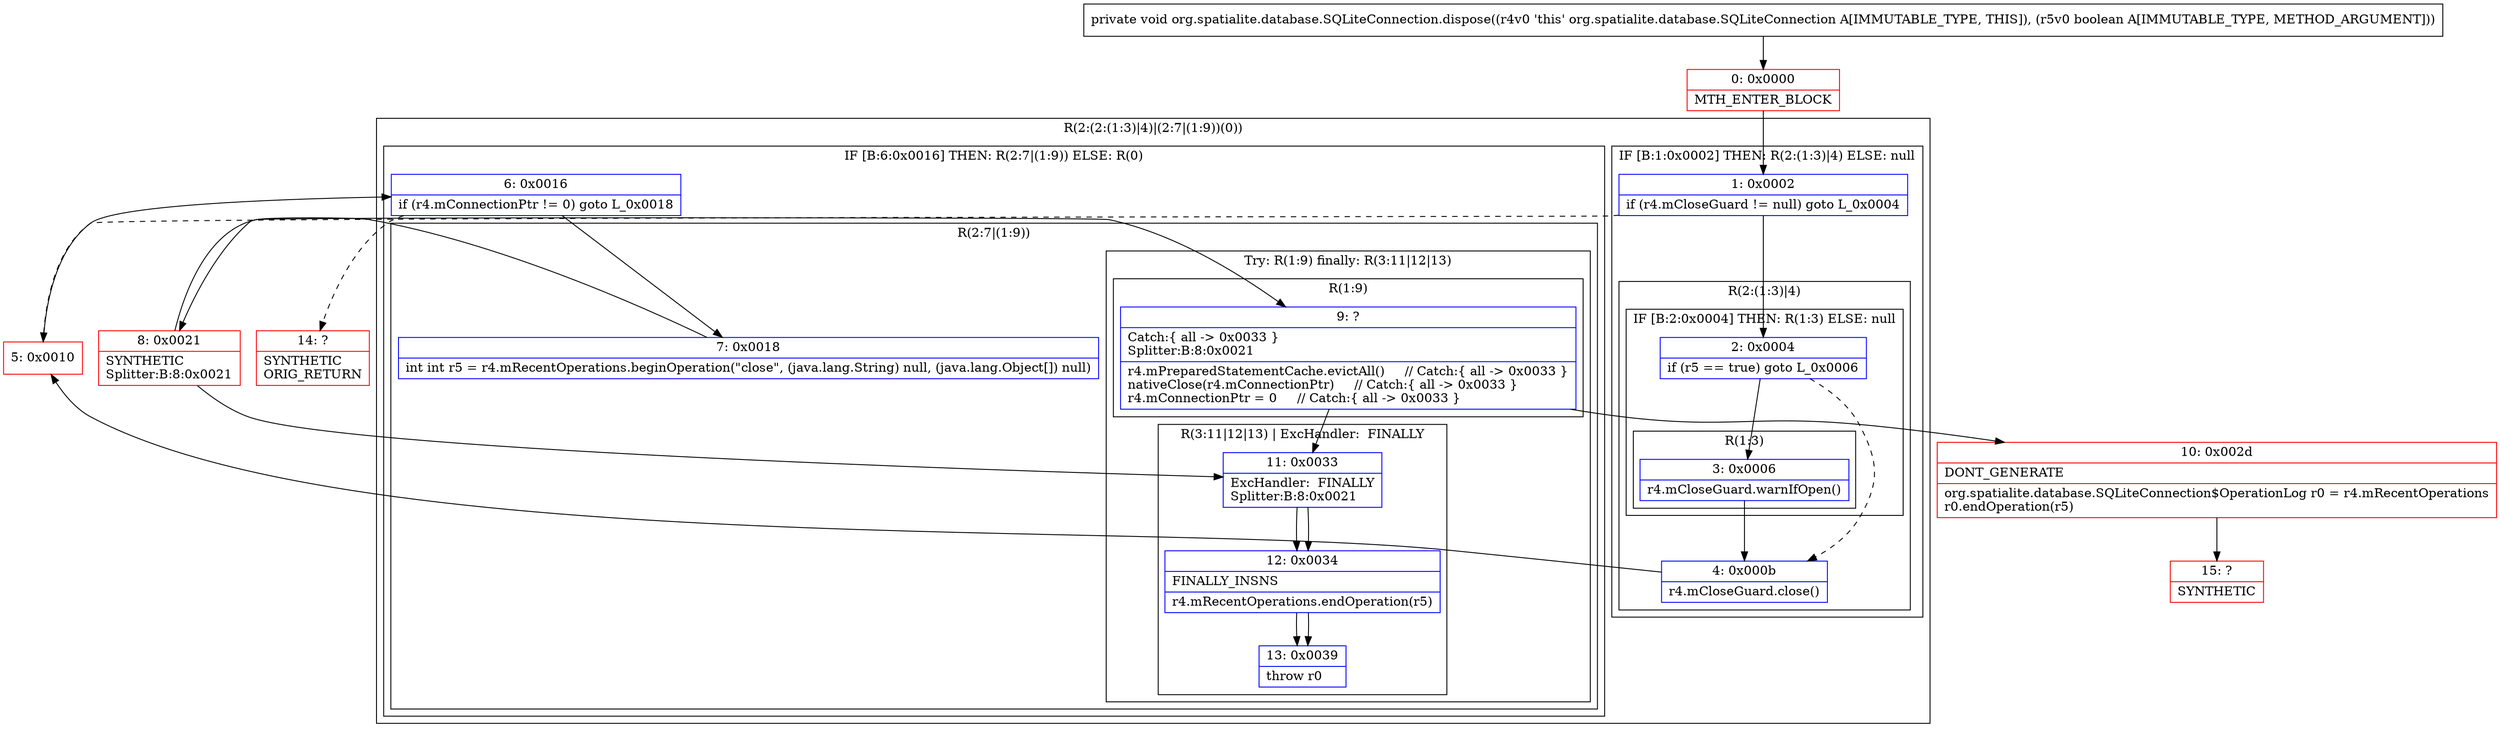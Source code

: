 digraph "CFG fororg.spatialite.database.SQLiteConnection.dispose(Z)V" {
subgraph cluster_Region_1710244926 {
label = "R(2:(2:(1:3)|4)|(2:7|(1:9))(0))";
node [shape=record,color=blue];
subgraph cluster_IfRegion_1975826097 {
label = "IF [B:1:0x0002] THEN: R(2:(1:3)|4) ELSE: null";
node [shape=record,color=blue];
Node_1 [shape=record,label="{1\:\ 0x0002|if (r4.mCloseGuard != null) goto L_0x0004\l}"];
subgraph cluster_Region_909024489 {
label = "R(2:(1:3)|4)";
node [shape=record,color=blue];
subgraph cluster_IfRegion_516305842 {
label = "IF [B:2:0x0004] THEN: R(1:3) ELSE: null";
node [shape=record,color=blue];
Node_2 [shape=record,label="{2\:\ 0x0004|if (r5 == true) goto L_0x0006\l}"];
subgraph cluster_Region_2037401056 {
label = "R(1:3)";
node [shape=record,color=blue];
Node_3 [shape=record,label="{3\:\ 0x0006|r4.mCloseGuard.warnIfOpen()\l}"];
}
}
Node_4 [shape=record,label="{4\:\ 0x000b|r4.mCloseGuard.close()\l}"];
}
}
subgraph cluster_IfRegion_693179713 {
label = "IF [B:6:0x0016] THEN: R(2:7|(1:9)) ELSE: R(0)";
node [shape=record,color=blue];
Node_6 [shape=record,label="{6\:\ 0x0016|if (r4.mConnectionPtr != 0) goto L_0x0018\l}"];
subgraph cluster_Region_693481491 {
label = "R(2:7|(1:9))";
node [shape=record,color=blue];
Node_7 [shape=record,label="{7\:\ 0x0018|int int r5 = r4.mRecentOperations.beginOperation(\"close\", (java.lang.String) null, (java.lang.Object[]) null)\l}"];
subgraph cluster_TryCatchRegion_1809456470 {
label = "Try: R(1:9) finally: R(3:11|12|13)";
node [shape=record,color=blue];
subgraph cluster_Region_1143928892 {
label = "R(1:9)";
node [shape=record,color=blue];
Node_9 [shape=record,label="{9\:\ ?|Catch:\{ all \-\> 0x0033 \}\lSplitter:B:8:0x0021\l|r4.mPreparedStatementCache.evictAll()     \/\/ Catch:\{ all \-\> 0x0033 \}\lnativeClose(r4.mConnectionPtr)     \/\/ Catch:\{ all \-\> 0x0033 \}\lr4.mConnectionPtr = 0     \/\/ Catch:\{ all \-\> 0x0033 \}\l}"];
}
subgraph cluster_Region_1925440982 {
label = "R(3:11|12|13) | ExcHandler:  FINALLY\l";
node [shape=record,color=blue];
Node_11 [shape=record,label="{11\:\ 0x0033|ExcHandler:  FINALLY\lSplitter:B:8:0x0021\l}"];
Node_12 [shape=record,label="{12\:\ 0x0034|FINALLY_INSNS\l|r4.mRecentOperations.endOperation(r5)\l}"];
Node_13 [shape=record,label="{13\:\ 0x0039|throw r0\l}"];
}
}
}
subgraph cluster_Region_1057679900 {
label = "R(0)";
node [shape=record,color=blue];
}
}
}
subgraph cluster_Region_1925440982 {
label = "R(3:11|12|13) | ExcHandler:  FINALLY\l";
node [shape=record,color=blue];
Node_11 [shape=record,label="{11\:\ 0x0033|ExcHandler:  FINALLY\lSplitter:B:8:0x0021\l}"];
Node_12 [shape=record,label="{12\:\ 0x0034|FINALLY_INSNS\l|r4.mRecentOperations.endOperation(r5)\l}"];
Node_13 [shape=record,label="{13\:\ 0x0039|throw r0\l}"];
}
Node_0 [shape=record,color=red,label="{0\:\ 0x0000|MTH_ENTER_BLOCK\l}"];
Node_5 [shape=record,color=red,label="{5\:\ 0x0010}"];
Node_8 [shape=record,color=red,label="{8\:\ 0x0021|SYNTHETIC\lSplitter:B:8:0x0021\l}"];
Node_10 [shape=record,color=red,label="{10\:\ 0x002d|DONT_GENERATE\l|org.spatialite.database.SQLiteConnection$OperationLog r0 = r4.mRecentOperations\lr0.endOperation(r5)\l}"];
Node_14 [shape=record,color=red,label="{14\:\ ?|SYNTHETIC\lORIG_RETURN\l}"];
Node_15 [shape=record,color=red,label="{15\:\ ?|SYNTHETIC\l}"];
MethodNode[shape=record,label="{private void org.spatialite.database.SQLiteConnection.dispose((r4v0 'this' org.spatialite.database.SQLiteConnection A[IMMUTABLE_TYPE, THIS]), (r5v0 boolean A[IMMUTABLE_TYPE, METHOD_ARGUMENT])) }"];
MethodNode -> Node_0;
Node_1 -> Node_2;
Node_1 -> Node_5[style=dashed];
Node_2 -> Node_3;
Node_2 -> Node_4[style=dashed];
Node_3 -> Node_4;
Node_4 -> Node_5;
Node_6 -> Node_7;
Node_6 -> Node_14[style=dashed];
Node_7 -> Node_8;
Node_9 -> Node_10;
Node_9 -> Node_11;
Node_11 -> Node_12;
Node_12 -> Node_13;
Node_11 -> Node_12;
Node_12 -> Node_13;
Node_0 -> Node_1;
Node_5 -> Node_6;
Node_8 -> Node_9;
Node_8 -> Node_11;
Node_10 -> Node_15;
}

